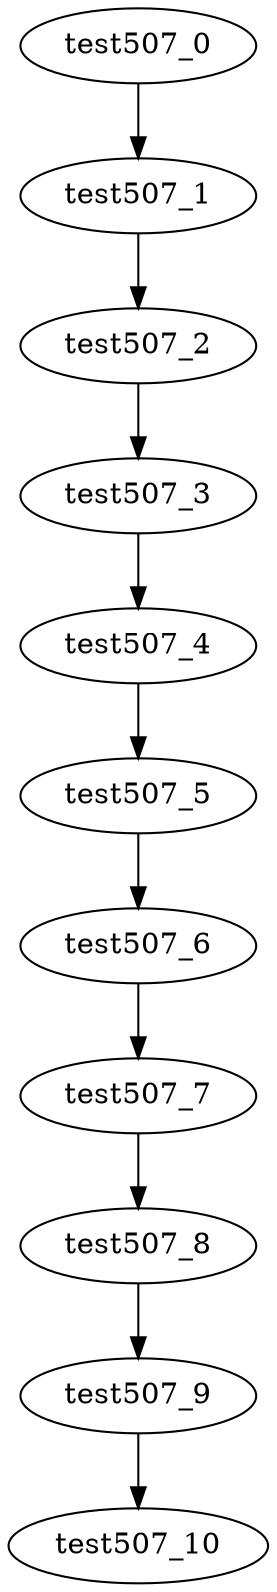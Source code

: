 digraph G {
test507_0->test507_1;
test507_1->test507_2;
test507_2->test507_3;
test507_3->test507_4;
test507_4->test507_5;
test507_5->test507_6;
test507_6->test507_7;
test507_7->test507_8;
test507_8->test507_9;
test507_9->test507_10;

}
